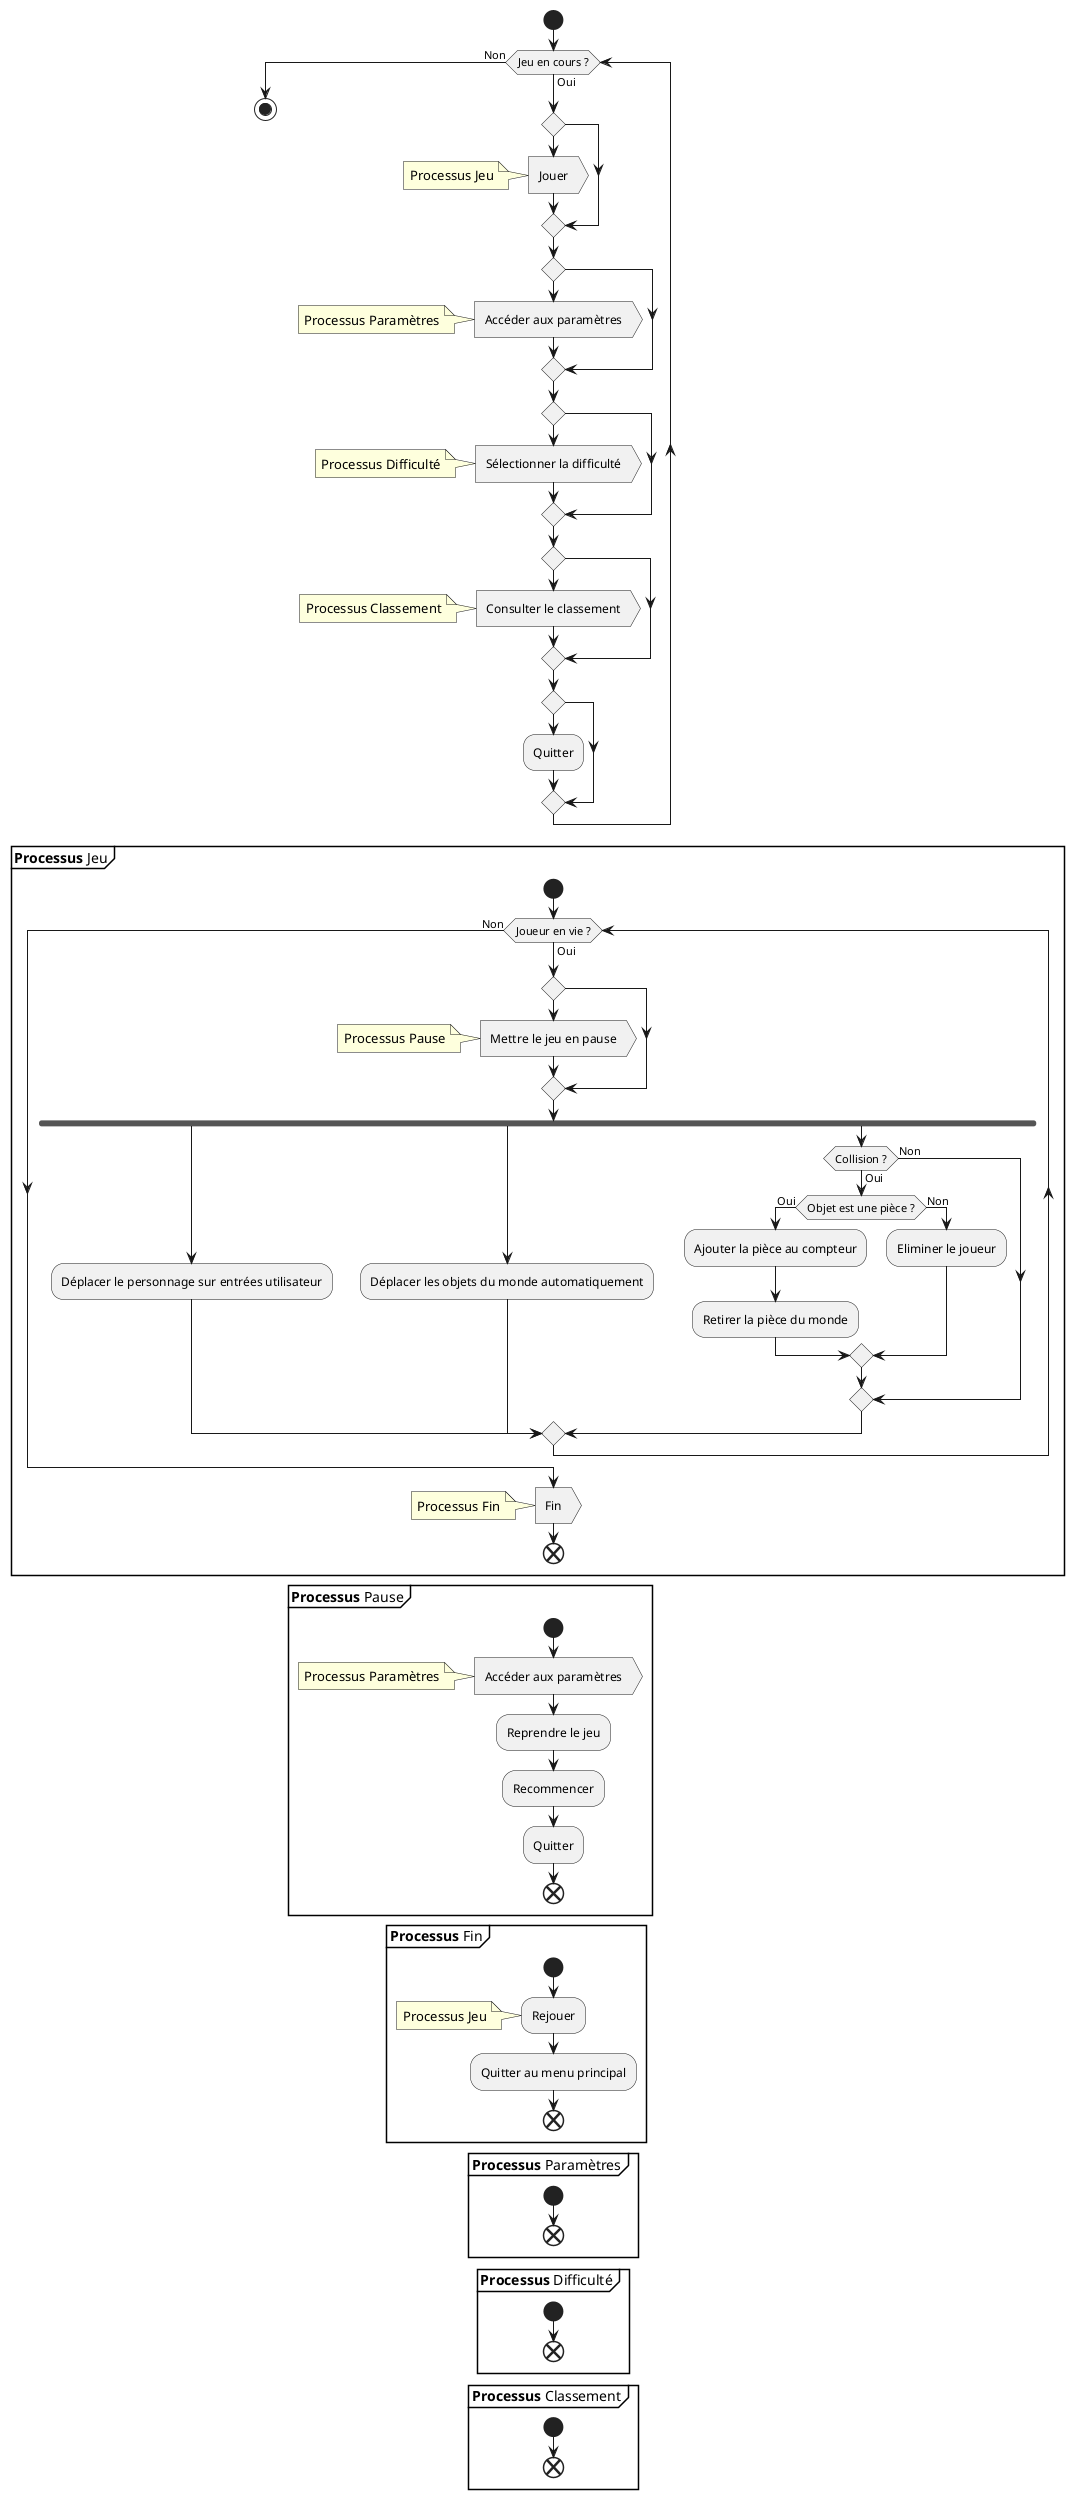 @startuml activity

start

while (Jeu en cours ?) is (Oui)

if ()
    :Jouer>
    note
        Processus Jeu
    end note
endif

if ()
    :Accéder aux paramètres>
    note
        Processus Paramètres
    end note
endif

if ()
    :Sélectionner la difficulté>
    note
        Processus Difficulté
    end note
endif

if ()
    :Consulter le classement>
    note
        Processus Classement
    end note
endif

if ()
    :Quitter;
endif

endwhile (Non)

stop


partition "**Processus** Jeu" {
    start

    while (Joueur en vie ?) is (Oui)
        if ()
            :Mettre le jeu en pause>
            note
                Processus Pause
            end note
        endif

        fork
            :Déplacer le personnage sur entrées utilisateur;
        fork again
            :Déplacer les objets du monde automatiquement;
        fork again
            if (Collision ?) then (Oui)
                if (Objet est une pièce ?) then (Oui)
                    :Ajouter la pièce au compteur;
                    :Retirer la pièce du monde;
                else (Non)
                    :Eliminer le joueur;
                endif
            else (Non)
            endif
        end merge
        
        
    endwhile (Non)

    :Fin>
    note
        Processus Fin
    end note

    end
}

partition "**Processus** Pause" {
    start

    :Accéder aux paramètres>
    note
        Processus Paramètres
    end note
    :Reprendre le jeu;
    :Recommencer;
    :Quitter;

    end
}

partition "**Processus** Fin" {
    start

    :Rejouer;
    note
        Processus Jeu
    end note
    :Quitter au menu principal;
    
    end
}

partition "**Processus** Paramètres" {
    start
    
    end
}

partition "**Processus** Difficulté" {
    start
    
    end
}

partition "**Processus** Classement" {
    start

    end
}



@enduml
